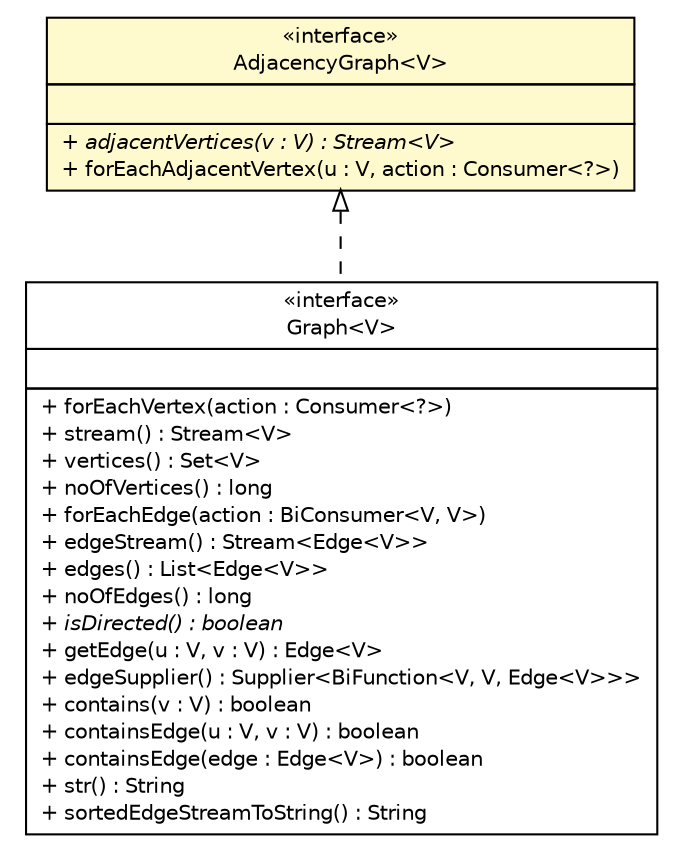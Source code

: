 #!/usr/local/bin/dot
#
# Class diagram 
# Generated by UMLGraph version R5_6-24-gf6e263 (http://www.umlgraph.org/)
#

digraph G {
	edge [fontname="Helvetica",fontsize=10,labelfontname="Helvetica",labelfontsize=10];
	node [fontname="Helvetica",fontsize=10,shape=plaintext];
	nodesep=0.25;
	ranksep=0.5;
	// org.jgraphl.AdjacencyGraph<V>
	c335 [label=<<table title="org.jgraphl.AdjacencyGraph" border="0" cellborder="1" cellspacing="0" cellpadding="2" port="p" bgcolor="lemonChiffon" href="./AdjacencyGraph.html">
		<tr><td><table border="0" cellspacing="0" cellpadding="1">
<tr><td align="center" balign="center"> &#171;interface&#187; </td></tr>
<tr><td align="center" balign="center"> AdjacencyGraph&lt;V&gt; </td></tr>
		</table></td></tr>
		<tr><td><table border="0" cellspacing="0" cellpadding="1">
<tr><td align="left" balign="left">  </td></tr>
		</table></td></tr>
		<tr><td><table border="0" cellspacing="0" cellpadding="1">
<tr><td align="left" balign="left"><font face="Helvetica-Oblique" point-size="10.0"> + adjacentVertices(v : V) : Stream&lt;V&gt; </font></td></tr>
<tr><td align="left" balign="left"> + forEachAdjacentVertex(u : V, action : Consumer&lt;?&gt;) </td></tr>
		</table></td></tr>
		</table>>, URL="./AdjacencyGraph.html", fontname="Helvetica", fontcolor="black", fontsize=10.0];
	// org.jgraphl.Graph<V>
	c338 [label=<<table title="org.jgraphl.Graph" border="0" cellborder="1" cellspacing="0" cellpadding="2" port="p" href="./Graph.html">
		<tr><td><table border="0" cellspacing="0" cellpadding="1">
<tr><td align="center" balign="center"> &#171;interface&#187; </td></tr>
<tr><td align="center" balign="center"> Graph&lt;V&gt; </td></tr>
		</table></td></tr>
		<tr><td><table border="0" cellspacing="0" cellpadding="1">
<tr><td align="left" balign="left">  </td></tr>
		</table></td></tr>
		<tr><td><table border="0" cellspacing="0" cellpadding="1">
<tr><td align="left" balign="left"> + forEachVertex(action : Consumer&lt;?&gt;) </td></tr>
<tr><td align="left" balign="left"> + stream() : Stream&lt;V&gt; </td></tr>
<tr><td align="left" balign="left"> + vertices() : Set&lt;V&gt; </td></tr>
<tr><td align="left" balign="left"> + noOfVertices() : long </td></tr>
<tr><td align="left" balign="left"> + forEachEdge(action : BiConsumer&lt;V, V&gt;) </td></tr>
<tr><td align="left" balign="left"> + edgeStream() : Stream&lt;Edge&lt;V&gt;&gt; </td></tr>
<tr><td align="left" balign="left"> + edges() : List&lt;Edge&lt;V&gt;&gt; </td></tr>
<tr><td align="left" balign="left"> + noOfEdges() : long </td></tr>
<tr><td align="left" balign="left"><font face="Helvetica-Oblique" point-size="10.0"> + isDirected() : boolean </font></td></tr>
<tr><td align="left" balign="left"> + getEdge(u : V, v : V) : Edge&lt;V&gt; </td></tr>
<tr><td align="left" balign="left"> + edgeSupplier() : Supplier&lt;BiFunction&lt;V, V, Edge&lt;V&gt;&gt;&gt; </td></tr>
<tr><td align="left" balign="left"> + contains(v : V) : boolean </td></tr>
<tr><td align="left" balign="left"> + containsEdge(u : V, v : V) : boolean </td></tr>
<tr><td align="left" balign="left"> + containsEdge(edge : Edge&lt;V&gt;) : boolean </td></tr>
<tr><td align="left" balign="left"> + str() : String </td></tr>
<tr><td align="left" balign="left"> + sortedEdgeStreamToString() : String </td></tr>
		</table></td></tr>
		</table>>, URL="./Graph.html", fontname="Helvetica", fontcolor="black", fontsize=10.0];
	//org.jgraphl.Graph<V> implements org.jgraphl.AdjacencyGraph<V>
	c335:p -> c338:p [dir=back,arrowtail=empty,style=dashed];
}

